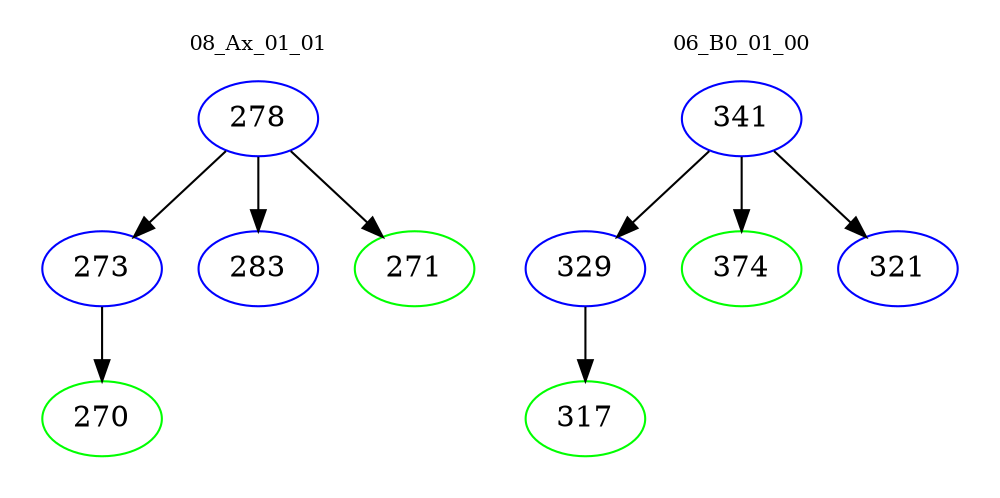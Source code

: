 digraph{
subgraph cluster_0 {
color = white
label = "08_Ax_01_01";
fontsize=10;
T0_278 [label="278", color="blue"]
T0_278 -> T0_273 [color="black"]
T0_273 [label="273", color="blue"]
T0_273 -> T0_270 [color="black"]
T0_270 [label="270", color="green"]
T0_278 -> T0_283 [color="black"]
T0_283 [label="283", color="blue"]
T0_278 -> T0_271 [color="black"]
T0_271 [label="271", color="green"]
}
subgraph cluster_1 {
color = white
label = "06_B0_01_00";
fontsize=10;
T1_341 [label="341", color="blue"]
T1_341 -> T1_329 [color="black"]
T1_329 [label="329", color="blue"]
T1_329 -> T1_317 [color="black"]
T1_317 [label="317", color="green"]
T1_341 -> T1_374 [color="black"]
T1_374 [label="374", color="green"]
T1_341 -> T1_321 [color="black"]
T1_321 [label="321", color="blue"]
}
}
